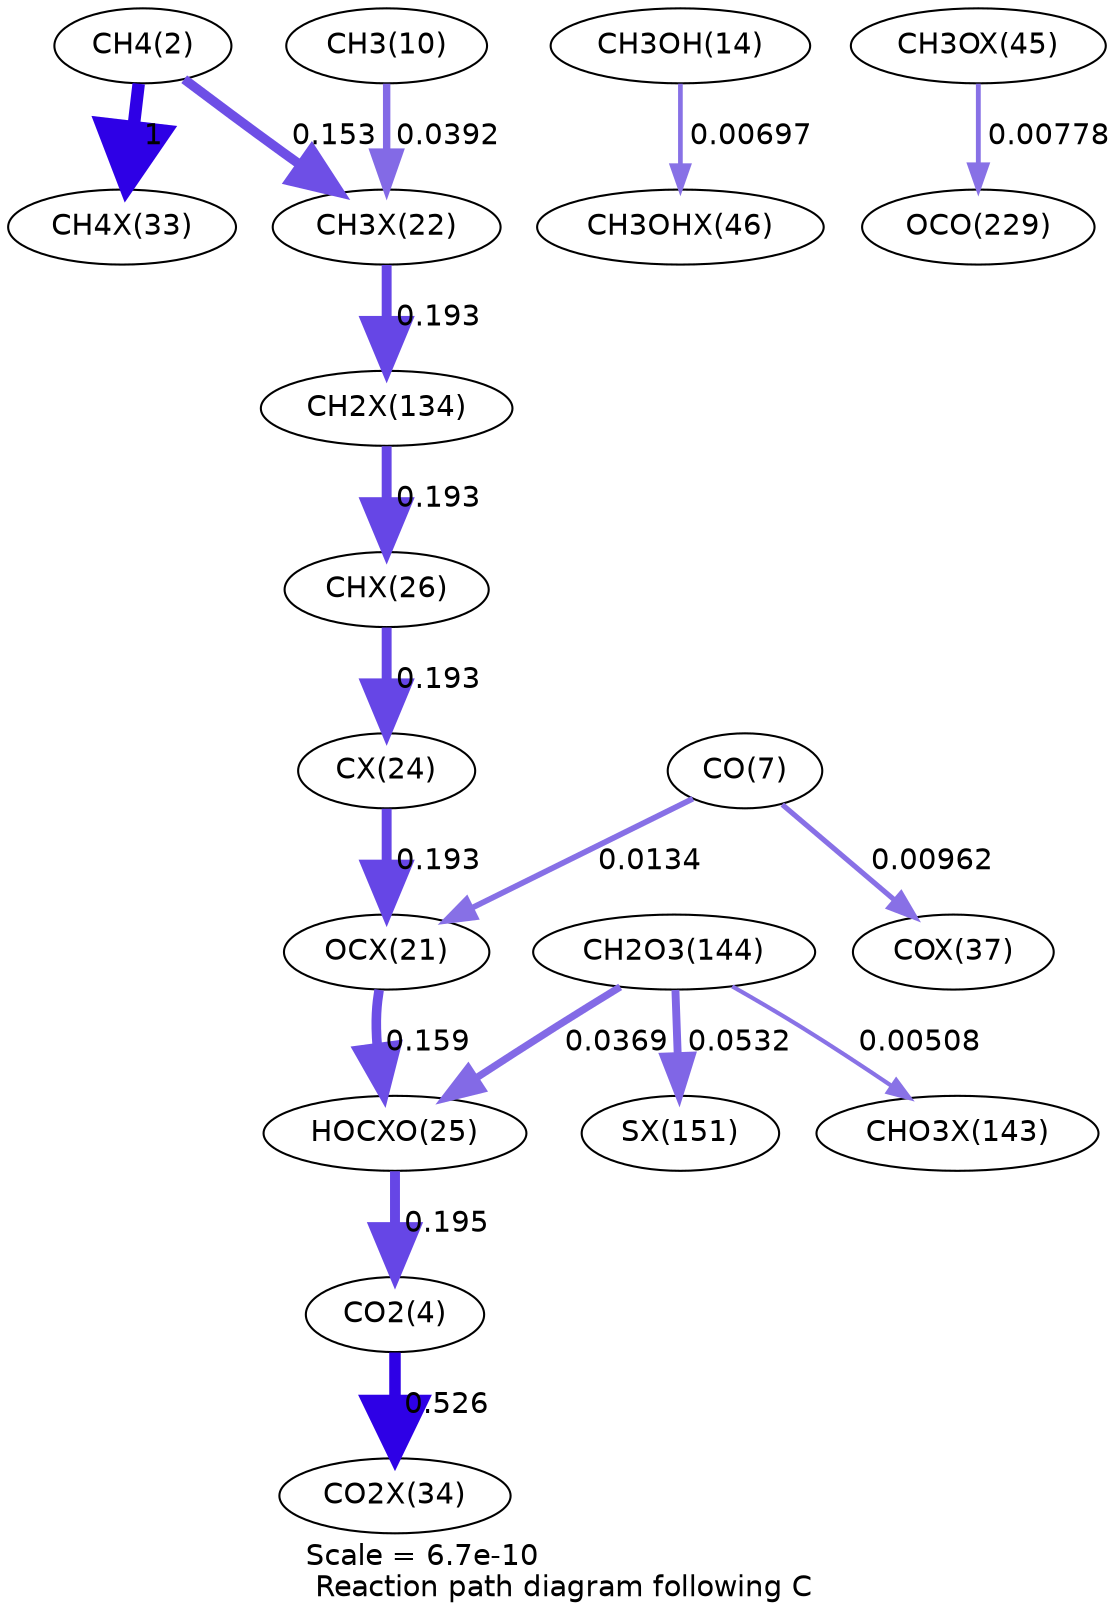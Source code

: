digraph reaction_paths {
center=1;
s4 -> s34[fontname="Helvetica", penwidth=6, arrowsize=3, color="0.7, 1.5, 0.9"
, label=" 1"];
s4 -> s28[fontname="Helvetica", penwidth=4.58, arrowsize=2.29, color="0.7, 0.653, 0.9"
, label=" 0.153"];
s12 -> s28[fontname="Helvetica", penwidth=3.56, arrowsize=1.78, color="0.7, 0.539, 0.9"
, label=" 0.0392"];
s28 -> s44[fontname="Helvetica", penwidth=4.76, arrowsize=2.38, color="0.7, 0.693, 0.9"
, label=" 0.193"];
s16 -> s42[fontname="Helvetica", penwidth=2.25, arrowsize=1.13, color="0.7, 0.507, 0.9"
, label=" 0.00697"];
s44 -> s32[fontname="Helvetica", penwidth=4.76, arrowsize=2.38, color="0.7, 0.693, 0.9"
, label=" 0.193"];
s32 -> s30[fontname="Helvetica", penwidth=4.76, arrowsize=2.38, color="0.7, 0.693, 0.9"
, label=" 0.193"];
s9 -> s27[fontname="Helvetica", penwidth=2.74, arrowsize=1.37, color="0.7, 0.513, 0.9"
, label=" 0.0134"];
s9 -> s38[fontname="Helvetica", penwidth=2.49, arrowsize=1.25, color="0.7, 0.51, 0.9"
, label=" 0.00962"];
s27 -> s31[fontname="Helvetica", penwidth=4.61, arrowsize=2.3, color="0.7, 0.659, 0.9"
, label=" 0.159"];
s30 -> s27[fontname="Helvetica", penwidth=4.76, arrowsize=2.38, color="0.7, 0.693, 0.9"
, label=" 0.193"];
s31 -> s6[fontname="Helvetica", penwidth=4.77, arrowsize=2.38, color="0.7, 0.695, 0.9"
, label=" 0.195"];
s6 -> s35[fontname="Helvetica", penwidth=5.52, arrowsize=2.76, color="0.7, 1.03, 0.9"
, label=" 0.526"];
s22 -> s31[fontname="Helvetica", penwidth=3.51, arrowsize=1.75, color="0.7, 0.537, 0.9"
, label=" 0.0369"];
s22 -> s49[fontname="Helvetica", penwidth=3.79, arrowsize=1.89, color="0.7, 0.553, 0.9"
, label=" 0.0532"];
s22 -> s48[fontname="Helvetica", penwidth=2.01, arrowsize=1.01, color="0.7, 0.505, 0.9"
, label=" 0.00508"];
s41 -> s23[fontname="Helvetica", penwidth=2.33, arrowsize=1.17, color="0.7, 0.508, 0.9"
, label=" 0.00778"];
s4 [ fontname="Helvetica", label="CH4(2)"];
s6 [ fontname="Helvetica", label="CO2(4)"];
s9 [ fontname="Helvetica", label="CO(7)"];
s12 [ fontname="Helvetica", label="CH3(10)"];
s16 [ fontname="Helvetica", label="CH3OH(14)"];
s22 [ fontname="Helvetica", label="CH2O3(144)"];
s23 [ fontname="Helvetica", label="OCO(229)"];
s27 [ fontname="Helvetica", label="OCX(21)"];
s28 [ fontname="Helvetica", label="CH3X(22)"];
s30 [ fontname="Helvetica", label="CX(24)"];
s31 [ fontname="Helvetica", label="HOCXO(25)"];
s32 [ fontname="Helvetica", label="CHX(26)"];
s34 [ fontname="Helvetica", label="CH4X(33)"];
s35 [ fontname="Helvetica", label="CO2X(34)"];
s38 [ fontname="Helvetica", label="COX(37)"];
s41 [ fontname="Helvetica", label="CH3OX(45)"];
s42 [ fontname="Helvetica", label="CH3OHX(46)"];
s44 [ fontname="Helvetica", label="CH2X(134)"];
s48 [ fontname="Helvetica", label="CHO3X(143)"];
s49 [ fontname="Helvetica", label="SX(151)"];
 label = "Scale = 6.7e-10\l Reaction path diagram following C";
 fontname = "Helvetica";
}
